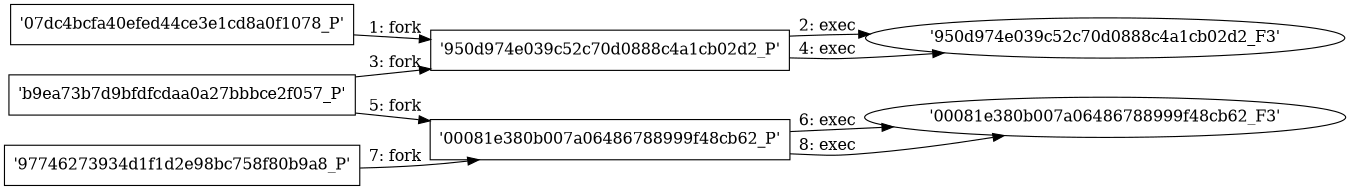 digraph "D:\Learning\Paper\apt\基于CTI的攻击预警\Dataset\攻击图\ASGfromALLCTI\Cyber Security Week in Review (March 8).dot" {
rankdir="LR"
size="9"
fixedsize="false"
splines="true"
nodesep=0.3
ranksep=0
fontsize=10
overlap="scalexy"
engine= "neato"
	"'07dc4bcfa40efed44ce3e1cd8a0f1078_P'" [node_type=Process shape=box]
	"'950d974e039c52c70d0888c4a1cb02d2_P'" [node_type=Process shape=box]
	"'07dc4bcfa40efed44ce3e1cd8a0f1078_P'" -> "'950d974e039c52c70d0888c4a1cb02d2_P'" [label="1: fork"]
	"'950d974e039c52c70d0888c4a1cb02d2_P'" [node_type=Process shape=box]
	"'950d974e039c52c70d0888c4a1cb02d2_F3'" [node_type=File shape=ellipse]
	"'950d974e039c52c70d0888c4a1cb02d2_P'" -> "'950d974e039c52c70d0888c4a1cb02d2_F3'" [label="2: exec"]
	"'b9ea73b7d9bfdfcdaa0a27bbbce2f057_P'" [node_type=Process shape=box]
	"'950d974e039c52c70d0888c4a1cb02d2_P'" [node_type=Process shape=box]
	"'b9ea73b7d9bfdfcdaa0a27bbbce2f057_P'" -> "'950d974e039c52c70d0888c4a1cb02d2_P'" [label="3: fork"]
	"'950d974e039c52c70d0888c4a1cb02d2_P'" [node_type=Process shape=box]
	"'950d974e039c52c70d0888c4a1cb02d2_F3'" [node_type=File shape=ellipse]
	"'950d974e039c52c70d0888c4a1cb02d2_P'" -> "'950d974e039c52c70d0888c4a1cb02d2_F3'" [label="4: exec"]
	"'b9ea73b7d9bfdfcdaa0a27bbbce2f057_P'" [node_type=Process shape=box]
	"'00081e380b007a06486788999f48cb62_P'" [node_type=Process shape=box]
	"'b9ea73b7d9bfdfcdaa0a27bbbce2f057_P'" -> "'00081e380b007a06486788999f48cb62_P'" [label="5: fork"]
	"'00081e380b007a06486788999f48cb62_P'" [node_type=Process shape=box]
	"'00081e380b007a06486788999f48cb62_F3'" [node_type=File shape=ellipse]
	"'00081e380b007a06486788999f48cb62_P'" -> "'00081e380b007a06486788999f48cb62_F3'" [label="6: exec"]
	"'97746273934d1f1d2e98bc758f80b9a8_P'" [node_type=Process shape=box]
	"'00081e380b007a06486788999f48cb62_P'" [node_type=Process shape=box]
	"'97746273934d1f1d2e98bc758f80b9a8_P'" -> "'00081e380b007a06486788999f48cb62_P'" [label="7: fork"]
	"'00081e380b007a06486788999f48cb62_P'" [node_type=Process shape=box]
	"'00081e380b007a06486788999f48cb62_F3'" [node_type=File shape=ellipse]
	"'00081e380b007a06486788999f48cb62_P'" -> "'00081e380b007a06486788999f48cb62_F3'" [label="8: exec"]
}
